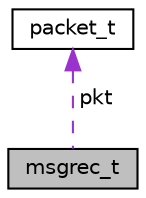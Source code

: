 digraph "msgrec_t"
{
 // LATEX_PDF_SIZE
  edge [fontname="Helvetica",fontsize="10",labelfontname="Helvetica",labelfontsize="10"];
  node [fontname="Helvetica",fontsize="10",shape=record];
  Node1 [label="msgrec_t",height=0.2,width=0.4,color="black", fillcolor="grey75", style="filled", fontcolor="black",tooltip="Структура посылаемого сообщения."];
  Node2 -> Node1 [dir="back",color="darkorchid3",fontsize="10",style="dashed",label=" pkt" ,fontname="Helvetica"];
  Node2 [label="packet_t",height=0.2,width=0.4,color="black", fillcolor="white", style="filled",URL="$structpacket__t.html",tooltip="Структура пакета сообщения."];
}
